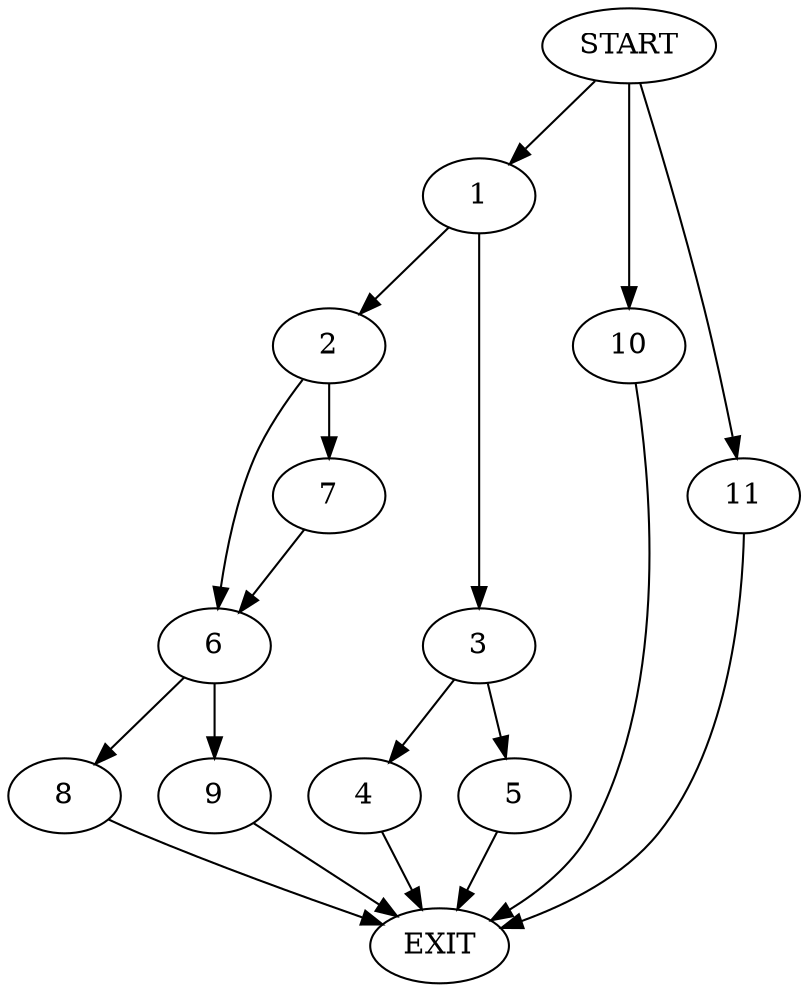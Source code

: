 digraph {
0 [label="START"]
12 [label="EXIT"]
0 -> 1
1 -> 2
1 -> 3
3 -> 4
3 -> 5
2 -> 6
2 -> 7
7 -> 6
6 -> 8
6 -> 9
8 -> 12
9 -> 12
4 -> 12
5 -> 12
0 -> 10
10 -> 12
0 -> 11
11 -> 12
}
